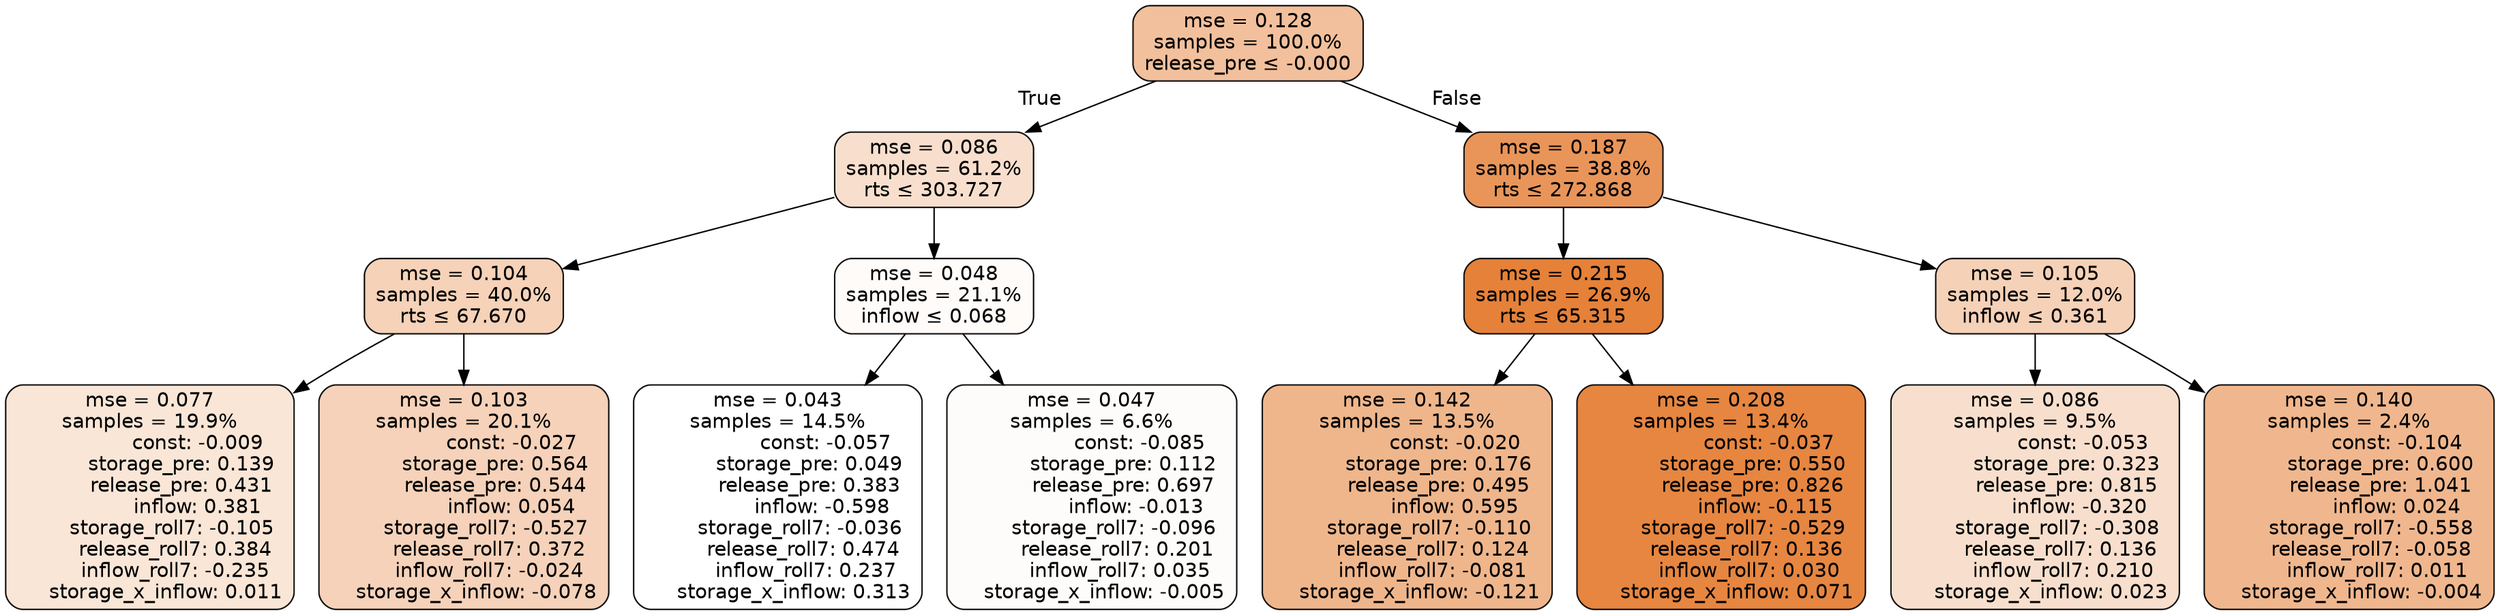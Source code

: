 digraph tree {
bgcolor="transparent"
node [shape=rectangle, style="filled, rounded", color="black", fontname=helvetica] ;
edge [fontname=helvetica] ;
	"0" [label="mse = 0.128
samples = 100.0%
release_pre &le; -0.000", fillcolor="#f2c09c"]
	"1" [label="mse = 0.086
samples = 61.2%
rts &le; 303.727", fillcolor="#f8dfcd"]
	"2" [label="mse = 0.104
samples = 40.0%
rts &le; 67.670", fillcolor="#f5d2b8"]
	"3" [label="mse = 0.077
samples = 19.9%
               const: -0.009
          storage_pre: 0.139
          release_pre: 0.431
               inflow: 0.381
       storage_roll7: -0.105
        release_roll7: 0.384
        inflow_roll7: -0.235
     storage_x_inflow: 0.011", fillcolor="#f9e6d7"]
	"4" [label="mse = 0.103
samples = 20.1%
               const: -0.027
          storage_pre: 0.564
          release_pre: 0.544
               inflow: 0.054
       storage_roll7: -0.527
        release_roll7: 0.372
        inflow_roll7: -0.024
    storage_x_inflow: -0.078", fillcolor="#f5d2b9"]
	"5" [label="mse = 0.048
samples = 21.1%
inflow &le; 0.068", fillcolor="#fefbf9"]
	"6" [label="mse = 0.043
samples = 14.5%
               const: -0.057
          storage_pre: 0.049
          release_pre: 0.383
              inflow: -0.598
       storage_roll7: -0.036
        release_roll7: 0.474
         inflow_roll7: 0.237
     storage_x_inflow: 0.313", fillcolor="#ffffff"]
	"7" [label="mse = 0.047
samples = 6.6%
               const: -0.085
          storage_pre: 0.112
          release_pre: 0.697
              inflow: -0.013
       storage_roll7: -0.096
        release_roll7: 0.201
         inflow_roll7: 0.035
    storage_x_inflow: -0.005", fillcolor="#fefcfa"]
	"8" [label="mse = 0.187
samples = 38.8%
rts &le; 272.868", fillcolor="#e99559"]
	"9" [label="mse = 0.215
samples = 26.9%
rts &le; 65.315", fillcolor="#e58139"]
	"10" [label="mse = 0.142
samples = 13.5%
               const: -0.020
          storage_pre: 0.176
          release_pre: 0.495
               inflow: 0.595
       storage_roll7: -0.110
        release_roll7: 0.124
        inflow_roll7: -0.081
    storage_x_inflow: -0.121", fillcolor="#efb68c"]
	"11" [label="mse = 0.208
samples = 13.4%
               const: -0.037
          storage_pre: 0.550
          release_pre: 0.826
              inflow: -0.115
       storage_roll7: -0.529
        release_roll7: 0.136
         inflow_roll7: 0.030
     storage_x_inflow: 0.071", fillcolor="#e68641"]
	"12" [label="mse = 0.105
samples = 12.0%
inflow &le; 0.361", fillcolor="#f5d1b7"]
	"13" [label="mse = 0.086
samples = 9.5%
               const: -0.053
          storage_pre: 0.323
          release_pre: 0.815
              inflow: -0.320
       storage_roll7: -0.308
        release_roll7: 0.136
         inflow_roll7: 0.210
     storage_x_inflow: 0.023", fillcolor="#f8dfcd"]
	"14" [label="mse = 0.140
samples = 2.4%
               const: -0.104
          storage_pre: 0.600
          release_pre: 1.041
               inflow: 0.024
       storage_roll7: -0.558
       release_roll7: -0.058
         inflow_roll7: 0.011
    storage_x_inflow: -0.004", fillcolor="#f0b78e"]

	"0" -> "1" [labeldistance=2.5, labelangle=45, headlabel="True"]
	"1" -> "2"
	"2" -> "3"
	"2" -> "4"
	"1" -> "5"
	"5" -> "6"
	"5" -> "7"
	"0" -> "8" [labeldistance=2.5, labelangle=-45, headlabel="False"]
	"8" -> "9"
	"9" -> "10"
	"9" -> "11"
	"8" -> "12"
	"12" -> "13"
	"12" -> "14"
}